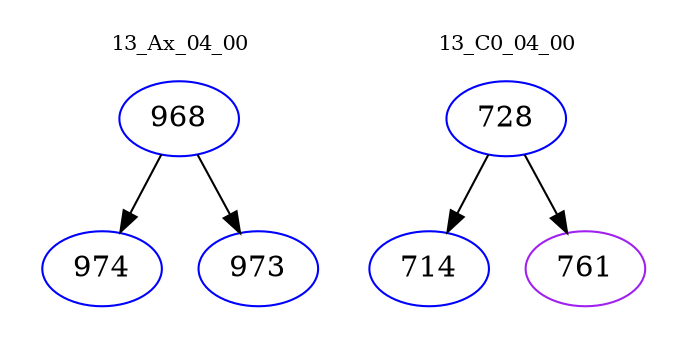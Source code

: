 digraph{
subgraph cluster_0 {
color = white
label = "13_Ax_04_00";
fontsize=10;
T0_968 [label="968", color="blue"]
T0_968 -> T0_974 [color="black"]
T0_974 [label="974", color="blue"]
T0_968 -> T0_973 [color="black"]
T0_973 [label="973", color="blue"]
}
subgraph cluster_1 {
color = white
label = "13_C0_04_00";
fontsize=10;
T1_728 [label="728", color="blue"]
T1_728 -> T1_714 [color="black"]
T1_714 [label="714", color="blue"]
T1_728 -> T1_761 [color="black"]
T1_761 [label="761", color="purple"]
}
}
